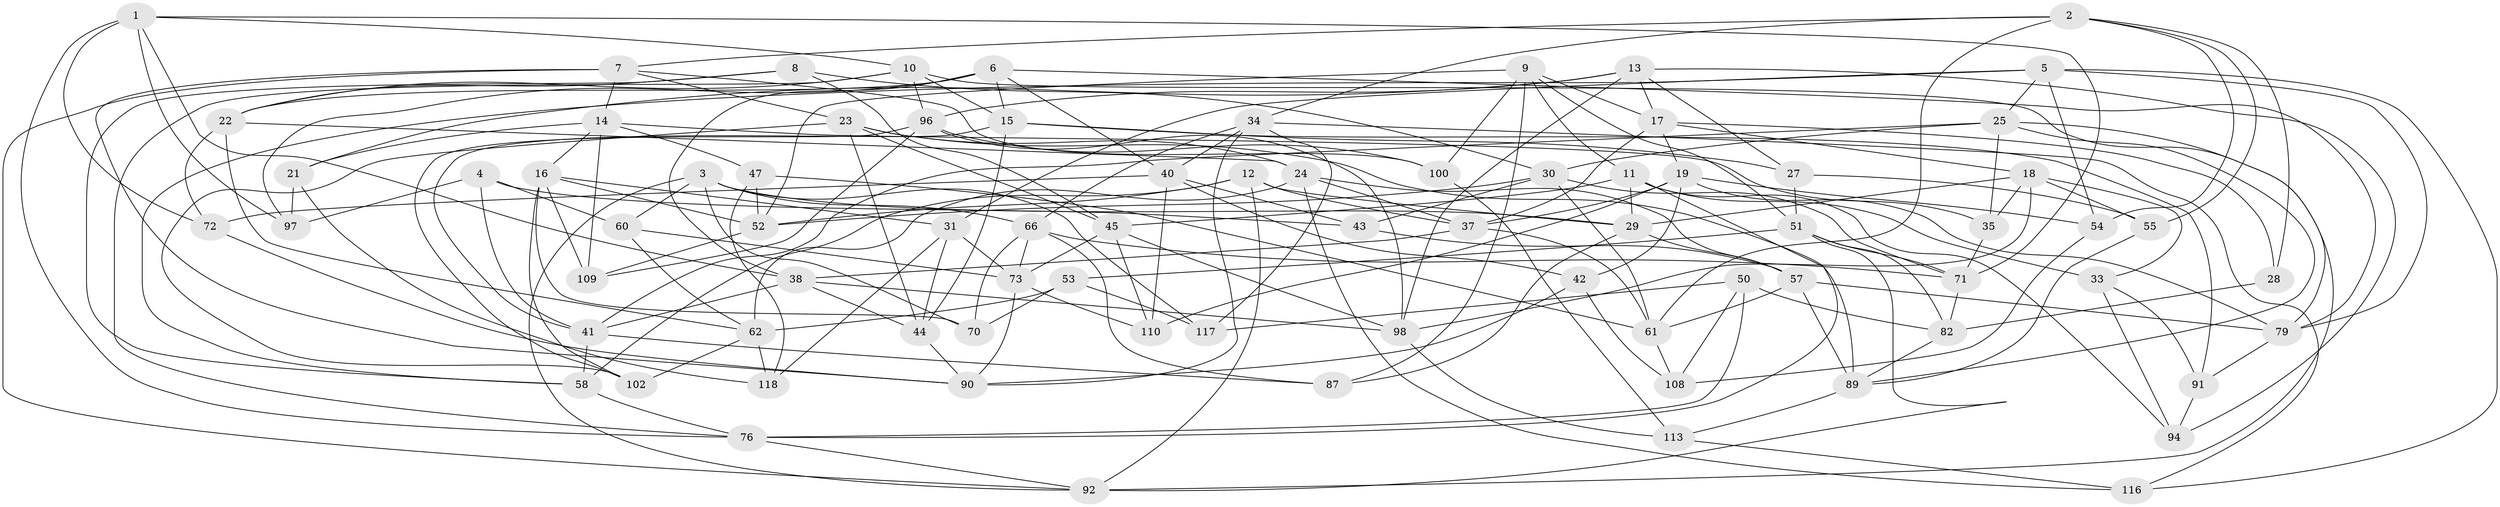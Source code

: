 // Generated by graph-tools (version 1.1) at 2025/24/03/03/25 07:24:26]
// undirected, 78 vertices, 201 edges
graph export_dot {
graph [start="1"]
  node [color=gray90,style=filled];
  1 [super="+105"];
  2 [super="+119"];
  3 [super="+126"];
  4;
  5 [super="+80"];
  6 [super="+20"];
  7 [super="+120"];
  8;
  9 [super="+69"];
  10 [super="+124"];
  11 [super="+95"];
  12 [super="+48"];
  13 [super="+46"];
  14 [super="+32"];
  15 [super="+59"];
  16 [super="+85"];
  17 [super="+75"];
  18 [super="+26"];
  19 [super="+99"];
  21;
  22 [super="+107"];
  23 [super="+63"];
  24 [super="+39"];
  25 [super="+122"];
  27;
  28;
  29 [super="+36"];
  30 [super="+84"];
  31 [super="+67"];
  33;
  34 [super="+86"];
  35;
  37 [super="+88"];
  38 [super="+103"];
  40 [super="+65"];
  41 [super="+123"];
  42;
  43;
  44 [super="+56"];
  45 [super="+49"];
  47;
  50;
  51 [super="+93"];
  52 [super="+64"];
  53;
  54;
  55;
  57 [super="+74"];
  58 [super="+121"];
  60;
  61 [super="+112"];
  62 [super="+68"];
  66 [super="+77"];
  70;
  71 [super="+83"];
  72;
  73 [super="+78"];
  76 [super="+106"];
  79 [super="+81"];
  82 [super="+104"];
  87;
  89 [super="+114"];
  90 [super="+125"];
  91;
  92 [super="+101"];
  94;
  96 [super="+115"];
  97;
  98 [super="+111"];
  100;
  102;
  108;
  109;
  110;
  113;
  116;
  117;
  118;
  1 -- 97;
  1 -- 72;
  1 -- 38;
  1 -- 71;
  1 -- 76;
  1 -- 10;
  2 -- 61;
  2 -- 7;
  2 -- 55;
  2 -- 34;
  2 -- 28;
  2 -- 54;
  3 -- 70;
  3 -- 29;
  3 -- 66;
  3 -- 60;
  3 -- 117;
  3 -- 92;
  4 -- 41;
  4 -- 97;
  4 -- 43;
  4 -- 60;
  5 -- 54;
  5 -- 79;
  5 -- 31;
  5 -- 25;
  5 -- 58;
  5 -- 116;
  6 -- 97;
  6 -- 40;
  6 -- 38;
  6 -- 79;
  6 -- 22;
  6 -- 15;
  7 -- 100;
  7 -- 90;
  7 -- 92;
  7 -- 14;
  7 -- 23;
  8 -- 45;
  8 -- 22;
  8 -- 30;
  8 -- 58;
  9 -- 11;
  9 -- 51;
  9 -- 100;
  9 -- 87;
  9 -- 17;
  9 -- 52;
  10 -- 76;
  10 -- 15;
  10 -- 22;
  10 -- 96;
  10 -- 79;
  11 -- 33;
  11 -- 29;
  11 -- 76;
  11 -- 45;
  11 -- 94;
  12 -- 92;
  12 -- 29;
  12 -- 37;
  12 -- 58 [weight=2];
  12 -- 52;
  13 -- 21;
  13 -- 94;
  13 -- 27;
  13 -- 96;
  13 -- 17;
  13 -- 98;
  14 -- 109;
  14 -- 47;
  14 -- 16;
  14 -- 35;
  14 -- 21;
  15 -- 27;
  15 -- 41;
  15 -- 91;
  15 -- 44;
  16 -- 70;
  16 -- 31;
  16 -- 52;
  16 -- 109;
  16 -- 102;
  17 -- 37;
  17 -- 18;
  17 -- 28;
  17 -- 19;
  18 -- 55;
  18 -- 33;
  18 -- 35;
  18 -- 29;
  18 -- 98;
  19 -- 110;
  19 -- 54;
  19 -- 37;
  19 -- 42;
  19 -- 79;
  21 -- 118;
  21 -- 97;
  22 -- 72;
  22 -- 62;
  22 -- 24;
  23 -- 102;
  23 -- 89;
  23 -- 45;
  23 -- 24;
  23 -- 44;
  24 -- 116;
  24 -- 57;
  24 -- 37;
  24 -- 62;
  25 -- 89;
  25 -- 35;
  25 -- 30;
  25 -- 92;
  25 -- 41;
  27 -- 51;
  27 -- 55;
  28 -- 82 [weight=2];
  29 -- 87;
  29 -- 57;
  30 -- 43;
  30 -- 52;
  30 -- 71;
  30 -- 61;
  31 -- 44 [weight=2];
  31 -- 73;
  31 -- 118;
  33 -- 94;
  33 -- 91;
  34 -- 116;
  34 -- 117;
  34 -- 90;
  34 -- 40;
  34 -- 66;
  35 -- 71;
  37 -- 38;
  37 -- 61;
  38 -- 44;
  38 -- 98;
  38 -- 41;
  40 -- 42;
  40 -- 43;
  40 -- 72;
  40 -- 110;
  41 -- 87;
  41 -- 58;
  42 -- 108;
  42 -- 90;
  43 -- 57;
  44 -- 90;
  45 -- 73;
  45 -- 110;
  45 -- 98;
  47 -- 61;
  47 -- 118;
  47 -- 52;
  50 -- 108;
  50 -- 117;
  50 -- 76;
  50 -- 82;
  51 -- 53;
  51 -- 92;
  51 -- 82;
  51 -- 71;
  52 -- 109;
  53 -- 70;
  53 -- 117;
  53 -- 62;
  54 -- 108;
  55 -- 89;
  57 -- 61;
  57 -- 79;
  57 -- 89;
  58 -- 76;
  60 -- 62;
  60 -- 73;
  61 -- 108;
  62 -- 118;
  62 -- 102;
  66 -- 87;
  66 -- 73;
  66 -- 70;
  66 -- 71;
  71 -- 82;
  72 -- 90;
  73 -- 90;
  73 -- 110;
  76 -- 92;
  79 -- 91;
  82 -- 89;
  89 -- 113;
  91 -- 94;
  96 -- 109;
  96 -- 102;
  96 -- 98;
  96 -- 100;
  98 -- 113;
  100 -- 113;
  113 -- 116;
}
